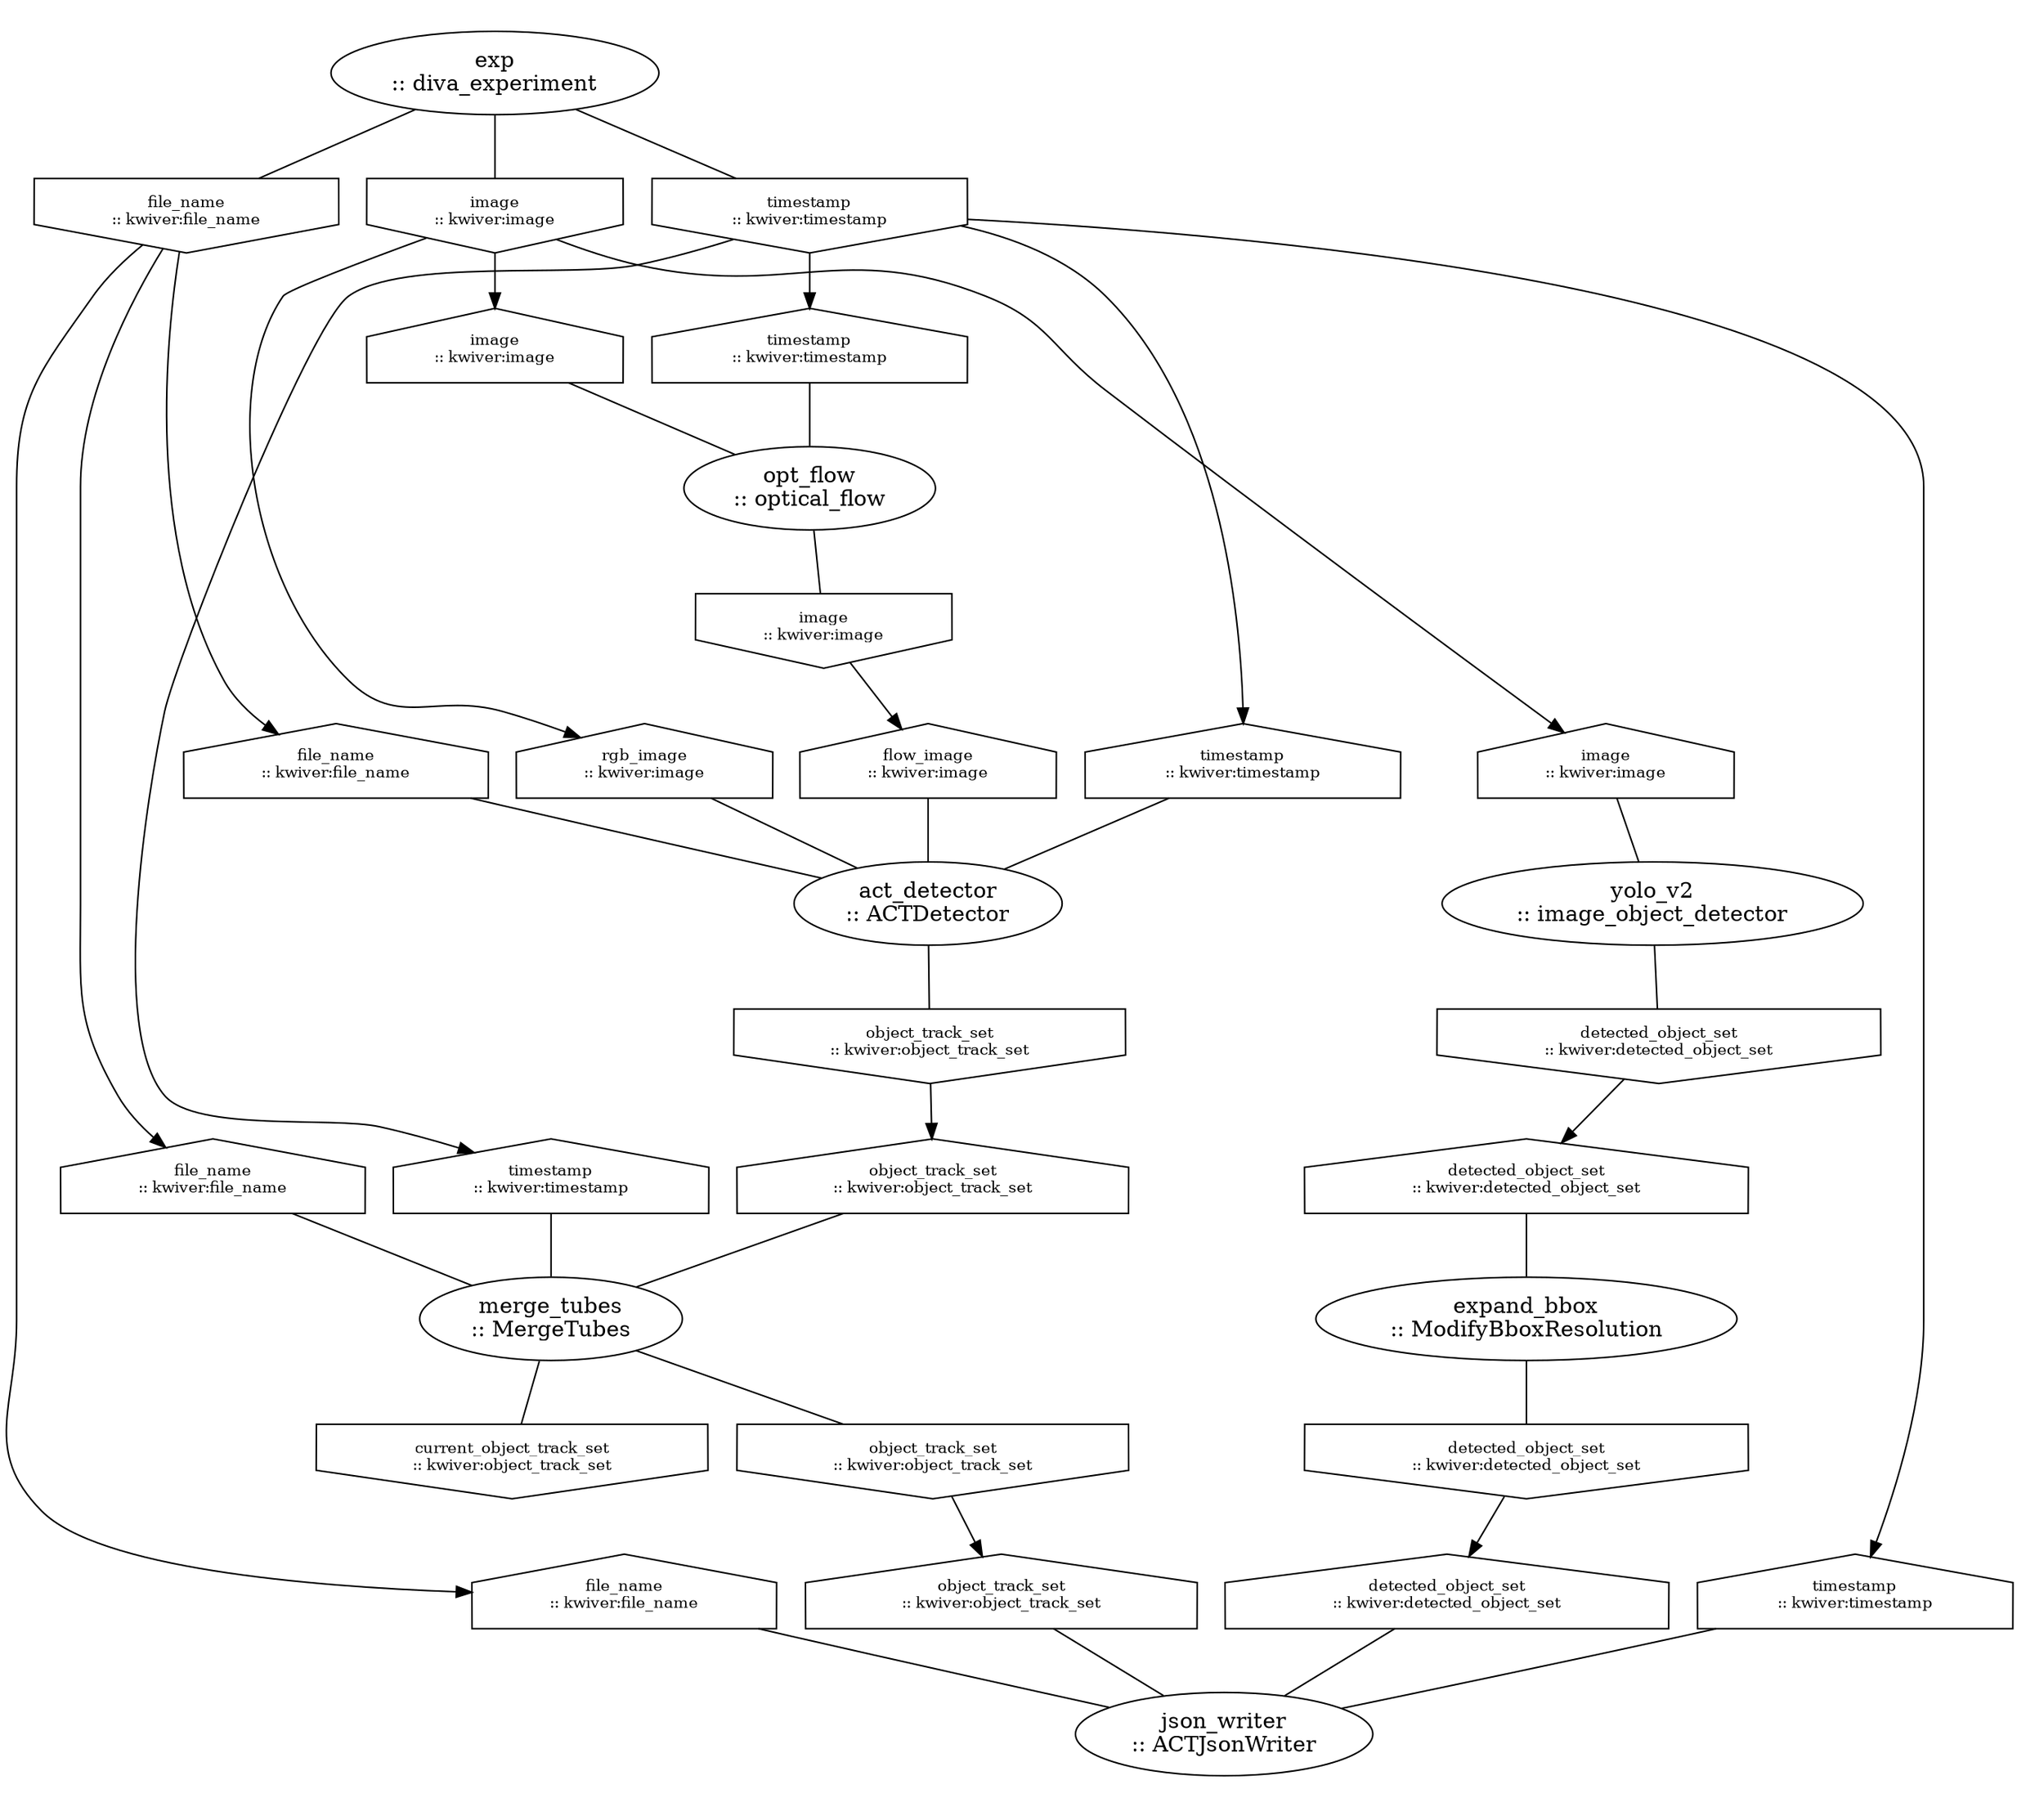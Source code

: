 strict digraph "unnamed" {
clusterrank=local;

subgraph "cluster_act_detector" {
color=white;style=filled;fillcolor=white;

"act_detector_main" [label="act_detector\n:: ACTDetector",shape=ellipse,rank=same];

"act_detector_input_file_name" [label="file_name\n:: kwiver:file_name",shape=house,rank=same,fontsize=10];
"act_detector_input_file_name" -> "act_detector_main" [arrowhead=none,color=black];
"act_detector_input_flow_image" [label="flow_image\n:: kwiver:image",shape=house,rank=same,fontsize=10];
"act_detector_input_flow_image" -> "act_detector_main" [arrowhead=none,color=black];
"act_detector_input_rgb_image" [label="rgb_image\n:: kwiver:image",shape=house,rank=same,fontsize=10];
"act_detector_input_rgb_image" -> "act_detector_main" [arrowhead=none,color=black];
"act_detector_input_timestamp" [label="timestamp\n:: kwiver:timestamp",shape=house,rank=same,fontsize=10];
"act_detector_input_timestamp" -> "act_detector_main" [arrowhead=none,color=black];

"act_detector_output_object_track_set" [label="object_track_set\n:: kwiver:object_track_set",shape=invhouse,rank=same,fontsize=10];
"act_detector_main" -> "act_detector_output_object_track_set" [arrowhead=none,color=black];

}

subgraph "cluster_exp" {
color=white;style=filled;fillcolor=white;

"exp_main" [label="exp\n:: diva_experiment",shape=ellipse,rank=same];


"exp_output_file_name" [label="file_name\n:: kwiver:file_name",shape=invhouse,rank=same,fontsize=10];
"exp_main" -> "exp_output_file_name" [arrowhead=none,color=black];
"exp_output_image" [label="image\n:: kwiver:image",shape=invhouse,rank=same,fontsize=10];
"exp_main" -> "exp_output_image" [arrowhead=none,color=black];
"exp_output_timestamp" [label="timestamp\n:: kwiver:timestamp",shape=invhouse,rank=same,fontsize=10];
"exp_main" -> "exp_output_timestamp" [arrowhead=none,color=black];

}

subgraph "cluster_expand_bbox" {
color=white;style=filled;fillcolor=white;

"expand_bbox_main" [label="expand_bbox\n:: ModifyBboxResolution",shape=ellipse,rank=same];

"expand_bbox_input_detected_object_set" [label="detected_object_set\n:: kwiver:detected_object_set",shape=house,rank=same,fontsize=10];
"expand_bbox_input_detected_object_set" -> "expand_bbox_main" [arrowhead=none,color=black];

"expand_bbox_output_detected_object_set" [label="detected_object_set\n:: kwiver:detected_object_set",shape=invhouse,rank=same,fontsize=10];
"expand_bbox_main" -> "expand_bbox_output_detected_object_set" [arrowhead=none,color=black];

}

subgraph "cluster_json_writer" {
color=white;style=filled;fillcolor=white;

"json_writer_main" [label="json_writer\n:: ACTJsonWriter",shape=ellipse,rank=same];

"json_writer_input_detected_object_set" [label="detected_object_set\n:: kwiver:detected_object_set",shape=house,rank=same,fontsize=10];
"json_writer_input_detected_object_set" -> "json_writer_main" [arrowhead=none,color=black];
"json_writer_input_file_name" [label="file_name\n:: kwiver:file_name",shape=house,rank=same,fontsize=10];
"json_writer_input_file_name" -> "json_writer_main" [arrowhead=none,color=black];
"json_writer_input_object_track_set" [label="object_track_set\n:: kwiver:object_track_set",shape=house,rank=same,fontsize=10];
"json_writer_input_object_track_set" -> "json_writer_main" [arrowhead=none,color=black];
"json_writer_input_timestamp" [label="timestamp\n:: kwiver:timestamp",shape=house,rank=same,fontsize=10];
"json_writer_input_timestamp" -> "json_writer_main" [arrowhead=none,color=black];


}

subgraph "cluster_merge_tubes" {
color=white;style=filled;fillcolor=white;

"merge_tubes_main" [label="merge_tubes\n:: MergeTubes",shape=ellipse,rank=same];

"merge_tubes_input_file_name" [label="file_name\n:: kwiver:file_name",shape=house,rank=same,fontsize=10];
"merge_tubes_input_file_name" -> "merge_tubes_main" [arrowhead=none,color=black];
"merge_tubes_input_object_track_set" [label="object_track_set\n:: kwiver:object_track_set",shape=house,rank=same,fontsize=10];
"merge_tubes_input_object_track_set" -> "merge_tubes_main" [arrowhead=none,color=black];
"merge_tubes_input_timestamp" [label="timestamp\n:: kwiver:timestamp",shape=house,rank=same,fontsize=10];
"merge_tubes_input_timestamp" -> "merge_tubes_main" [arrowhead=none,color=black];

"merge_tubes_output_current_object_track_set" [label="current_object_track_set\n:: kwiver:object_track_set",shape=invhouse,rank=same,fontsize=10];
"merge_tubes_main" -> "merge_tubes_output_current_object_track_set" [arrowhead=none,color=black];
"merge_tubes_output_object_track_set" [label="object_track_set\n:: kwiver:object_track_set",shape=invhouse,rank=same,fontsize=10];
"merge_tubes_main" -> "merge_tubes_output_object_track_set" [arrowhead=none,color=black];

}

subgraph "cluster_opt_flow" {
color=white;style=filled;fillcolor=white;

"opt_flow_main" [label="opt_flow\n:: optical_flow",shape=ellipse,rank=same];

"opt_flow_input_image" [label="image\n:: kwiver:image",shape=house,rank=same,fontsize=10];
"opt_flow_input_image" -> "opt_flow_main" [arrowhead=none,color=black];
"opt_flow_input_timestamp" [label="timestamp\n:: kwiver:timestamp",shape=house,rank=same,fontsize=10];
"opt_flow_input_timestamp" -> "opt_flow_main" [arrowhead=none,color=black];

"opt_flow_output_image" [label="image\n:: kwiver:image",shape=invhouse,rank=same,fontsize=10];
"opt_flow_main" -> "opt_flow_output_image" [arrowhead=none,color=black];

}

subgraph "cluster_yolo_v2" {
color=white;style=filled;fillcolor=white;

"yolo_v2_main" [label="yolo_v2\n:: image_object_detector",shape=ellipse,rank=same];

"yolo_v2_input_image" [label="image\n:: kwiver:image",shape=house,rank=same,fontsize=10];
"yolo_v2_input_image" -> "yolo_v2_main" [arrowhead=none,color=black];

"yolo_v2_output_detected_object_set" [label="detected_object_set\n:: kwiver:detected_object_set",shape=invhouse,rank=same,fontsize=10];
"yolo_v2_main" -> "yolo_v2_output_detected_object_set" [arrowhead=none,color=black];

}

"act_detector_output_object_track_set" -> "merge_tubes_input_object_track_set" [minlen=1,color=black,weight=1];
"exp_output_file_name" -> "act_detector_input_file_name" [minlen=1,color=black,weight=1];
"exp_output_file_name" -> "merge_tubes_input_file_name" [minlen=1,color=black,weight=1];
"exp_output_file_name" -> "json_writer_input_file_name" [minlen=1,color=black,weight=1];
"exp_output_image" -> "opt_flow_input_image" [minlen=1,color=black,weight=1];
"exp_output_image" -> "act_detector_input_rgb_image" [minlen=1,color=black,weight=1];
"exp_output_image" -> "yolo_v2_input_image" [minlen=1,color=black,weight=1];
"exp_output_timestamp" -> "opt_flow_input_timestamp" [minlen=1,color=black,weight=1];
"exp_output_timestamp" -> "act_detector_input_timestamp" [minlen=1,color=black,weight=1];
"exp_output_timestamp" -> "merge_tubes_input_timestamp" [minlen=1,color=black,weight=1];
"exp_output_timestamp" -> "json_writer_input_timestamp" [minlen=1,color=black,weight=1];
"expand_bbox_output_detected_object_set" -> "json_writer_input_detected_object_set" [minlen=1,color=black,weight=1];
"merge_tubes_output_object_track_set" -> "json_writer_input_object_track_set" [minlen=1,color=black,weight=1];
"opt_flow_output_image" -> "act_detector_input_flow_image" [minlen=1,color=black,weight=1];
"yolo_v2_output_detected_object_set" -> "expand_bbox_input_detected_object_set" [minlen=1,color=black,weight=1];

}
